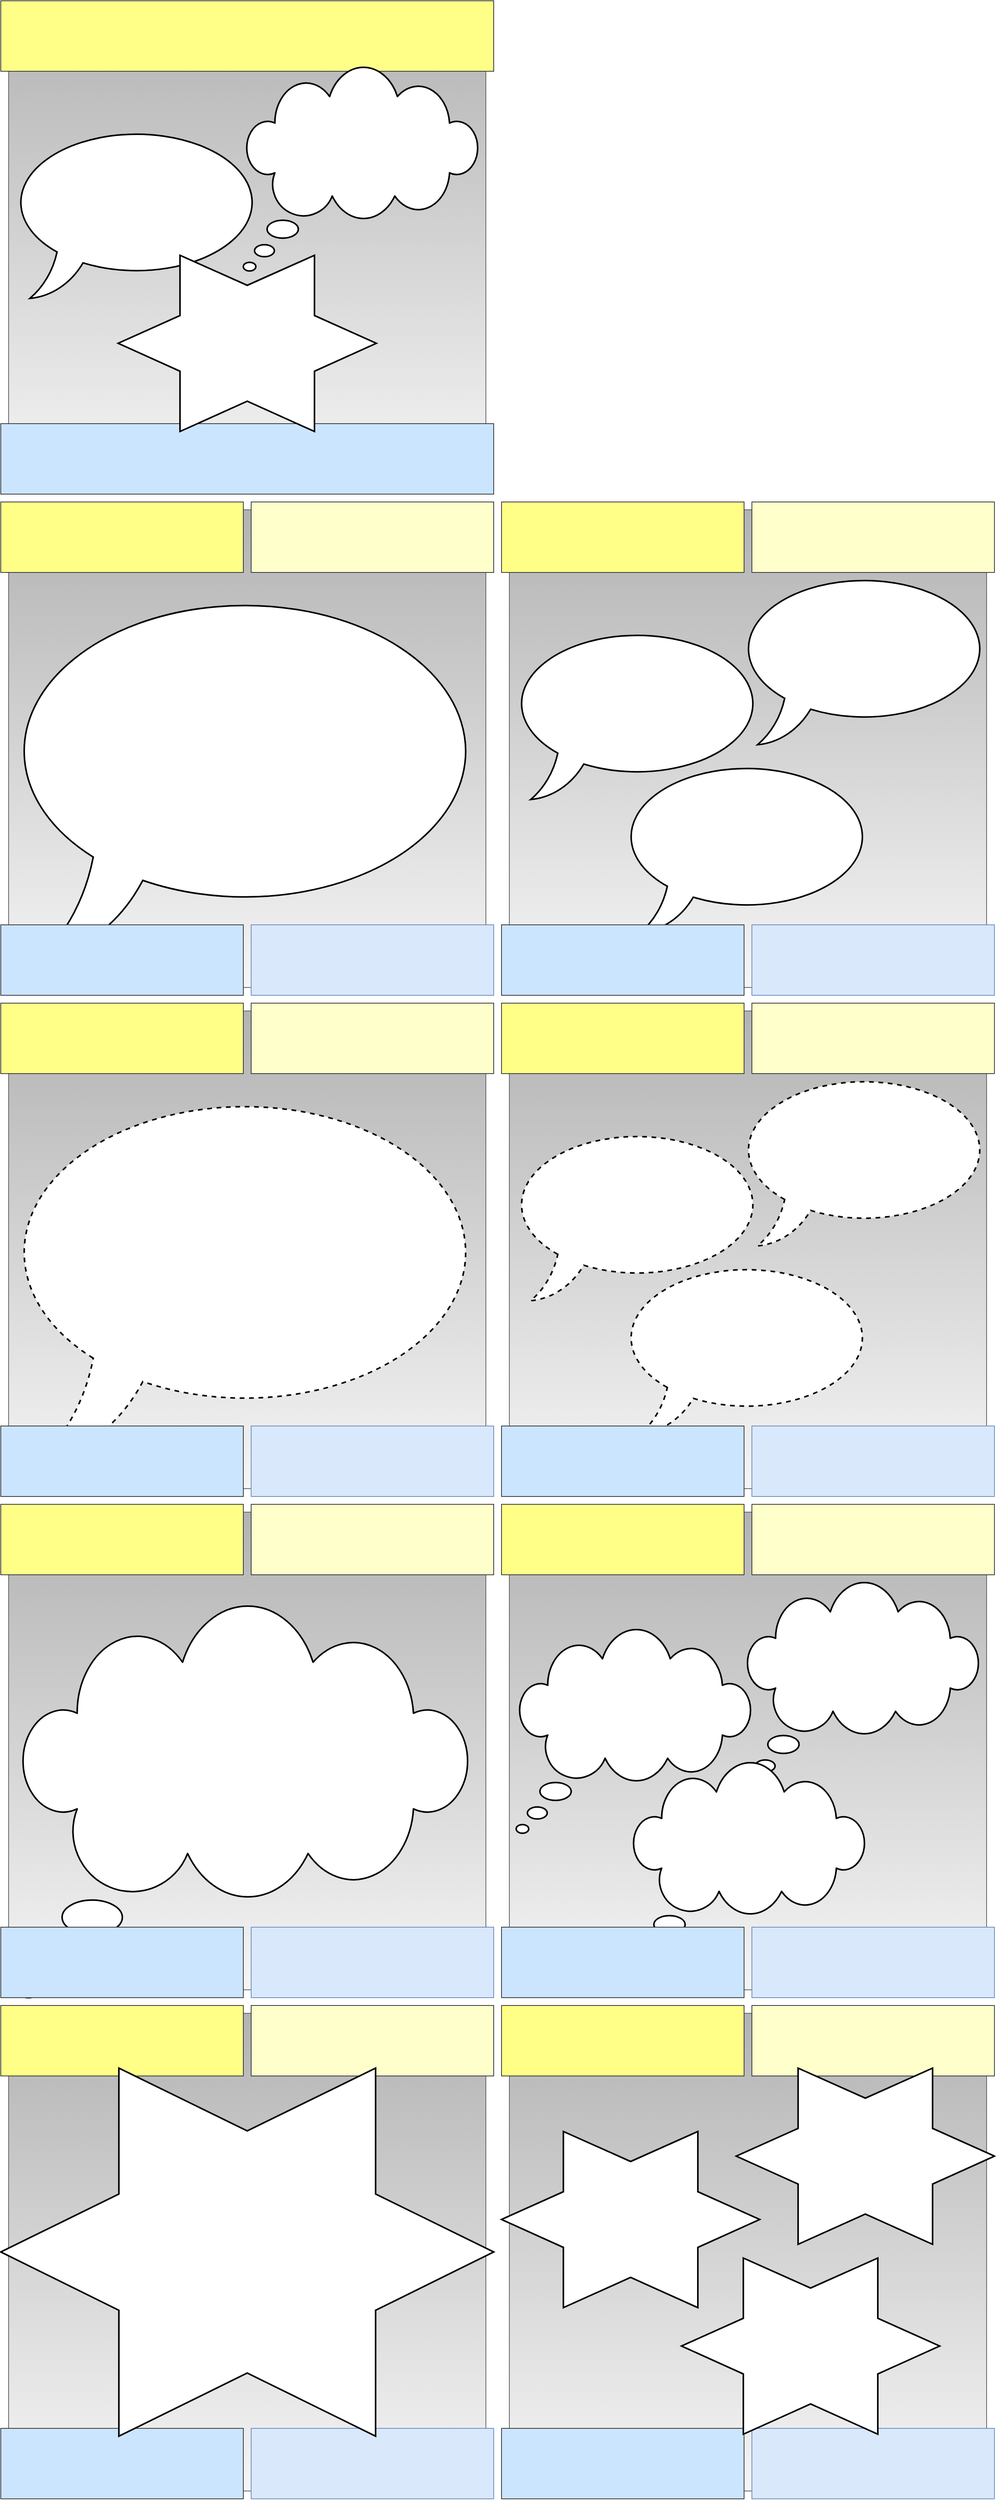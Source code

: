 <mxfile version="16.5.1" type="device"><diagram id="jSugi5ZX57UPYIYIKgZS" name="Page-1"><mxGraphModel dx="3806" dy="2475" grid="1" gridSize="10" guides="1" tooltips="1" connect="1" arrows="1" fold="1" page="1" pageScale="1" pageWidth="1100" pageHeight="850" math="0" shadow="0"><root><mxCell id="0"/><mxCell id="1" parent="0"/><mxCell id="qnI2Q5ZCtNDiE3p0Iyzo-11" value="" style="rounded=0;whiteSpace=wrap;html=1;fillColor=#f5f5f5;gradientColor=#b3b3b3;strokeColor=#666666;gradientDirection=north;" vertex="1" parent="1"><mxGeometry x="-1080" y="-620" width="610" height="610" as="geometry"/></mxCell><mxCell id="qnI2Q5ZCtNDiE3p0Iyzo-12" value="" style="whiteSpace=wrap;html=1;shape=mxgraph.basic.oval_callout;fontSize=20;fillColor=default;strokeWidth=2;" vertex="1" parent="1"><mxGeometry x="-1080" y="-470" width="330" height="220" as="geometry"/></mxCell><mxCell id="JpW_h9q7u0pOPToQp7IR-1" value="" style="rounded=0;whiteSpace=wrap;html=1;fillColor=#f5f5f5;gradientColor=#b3b3b3;strokeColor=#666666;gradientDirection=north;" parent="1" vertex="1"><mxGeometry x="-439.99" y="1940" width="610" height="610" as="geometry"/></mxCell><mxCell id="JpW_h9q7u0pOPToQp7IR-2" value="" style="rounded=0;whiteSpace=wrap;html=1;fontSize=20;fillColor=#cce5ff;strokeColor=#36393d;gradientDirection=south;" parent="1" vertex="1"><mxGeometry x="-450" y="2470" width="310" height="90" as="geometry"/></mxCell><mxCell id="JpW_h9q7u0pOPToQp7IR-3" value="" style="rounded=0;whiteSpace=wrap;html=1;fontSize=20;fillColor=#dae8fc;strokeColor=#6c8ebf;gradientDirection=south;" parent="1" vertex="1"><mxGeometry x="-130" y="2470" width="310" height="90" as="geometry"/></mxCell><mxCell id="JpW_h9q7u0pOPToQp7IR-5" value="" style="verticalLabelPosition=bottom;verticalAlign=top;html=1;shape=mxgraph.basic.6_point_star;strokeWidth=2;" parent="1" vertex="1"><mxGeometry x="-450" y="2090.88" width="330" height="225" as="geometry"/></mxCell><mxCell id="JpW_h9q7u0pOPToQp7IR-6" value="" style="verticalLabelPosition=bottom;verticalAlign=top;html=1;shape=mxgraph.basic.6_point_star;strokeWidth=2;" parent="1" vertex="1"><mxGeometry x="-220" y="2252.5" width="330" height="225" as="geometry"/></mxCell><mxCell id="JpW_h9q7u0pOPToQp7IR-10" value="" style="rounded=0;whiteSpace=wrap;html=1;fillColor=#f5f5f5;strokeColor=#666666;gradientColor=#b3b3b3;gradientDirection=north;" parent="1" vertex="1"><mxGeometry x="-1080" y="1940" width="610" height="610" as="geometry"/></mxCell><mxCell id="JpW_h9q7u0pOPToQp7IR-11" value="" style="rounded=0;whiteSpace=wrap;html=1;fontSize=20;fillColor=#dae8fc;strokeColor=#6c8ebf;gradientDirection=west;" parent="1" vertex="1"><mxGeometry x="-770" y="2470" width="310" height="90" as="geometry"/></mxCell><mxCell id="JpW_h9q7u0pOPToQp7IR-12" value="" style="rounded=0;whiteSpace=wrap;html=1;fontSize=20;fillColor=#cce5ff;strokeColor=#36393d;gradientDirection=east;" parent="1" vertex="1"><mxGeometry x="-1090" y="2470" width="310" height="90" as="geometry"/></mxCell><mxCell id="JpW_h9q7u0pOPToQp7IR-13" value="" style="rounded=0;whiteSpace=wrap;html=1;fontSize=20;fillColor=#ffff88;strokeColor=#36393d;gradientDirection=south;" parent="1" vertex="1"><mxGeometry x="-1090" y="1930" width="310" height="90" as="geometry"/></mxCell><mxCell id="JpW_h9q7u0pOPToQp7IR-15" value="" style="rounded=0;whiteSpace=wrap;html=1;fillColor=#f5f5f5;gradientColor=#b3b3b3;strokeColor=#666666;gradientDirection=north;" parent="1" vertex="1"><mxGeometry x="-440" y="20" width="610" height="610" as="geometry"/></mxCell><mxCell id="JpW_h9q7u0pOPToQp7IR-16" value="" style="whiteSpace=wrap;html=1;shape=mxgraph.basic.oval_callout;fontSize=20;fillColor=default;strokeWidth=2;" parent="1" vertex="1"><mxGeometry x="-150" y="100" width="330" height="220" as="geometry"/></mxCell><mxCell id="JpW_h9q7u0pOPToQp7IR-17" value="" style="whiteSpace=wrap;html=1;shape=mxgraph.basic.oval_callout;fontSize=20;fillColor=default;strokeWidth=2;" parent="1" vertex="1"><mxGeometry x="-440" y="170" width="330" height="220" as="geometry"/></mxCell><mxCell id="JpW_h9q7u0pOPToQp7IR-19" value="" style="whiteSpace=wrap;html=1;shape=mxgraph.basic.oval_callout;fontSize=20;fillColor=default;strokeWidth=2;" parent="1" vertex="1"><mxGeometry x="-300" y="340" width="330" height="220" as="geometry"/></mxCell><mxCell id="JpW_h9q7u0pOPToQp7IR-20" value="" style="rounded=0;whiteSpace=wrap;html=1;fillColor=#f5f5f5;gradientColor=#b3b3b3;strokeColor=#666666;gradientDirection=north;" parent="1" vertex="1"><mxGeometry x="-440" y="1300" width="610" height="610" as="geometry"/></mxCell><mxCell id="JpW_h9q7u0pOPToQp7IR-21" value="" style="whiteSpace=wrap;html=1;shape=mxgraph.basic.cloud_callout;fontFamily=Comic Sans MS;fontSize=27;fillColor=default;gradientColor=#ffffff;gradientDirection=north;strokeWidth=2;" parent="1" vertex="1"><mxGeometry x="-140" y="1390" width="301.25" height="260" as="geometry"/></mxCell><mxCell id="JpW_h9q7u0pOPToQp7IR-22" value="" style="whiteSpace=wrap;html=1;shape=mxgraph.basic.cloud_callout;fontFamily=Comic Sans MS;fontSize=27;fillColor=default;gradientColor=#ffffff;gradientDirection=north;strokeWidth=2;" parent="1" vertex="1"><mxGeometry x="-285.62" y="1620" width="301.25" height="260" as="geometry"/></mxCell><mxCell id="JpW_h9q7u0pOPToQp7IR-23" value="" style="rounded=0;whiteSpace=wrap;html=1;fillColor=#f5f5f5;strokeColor=#666666;gradientColor=#b3b3b3;gradientDirection=north;" parent="1" vertex="1"><mxGeometry x="-1080" y="1300" width="610" height="610" as="geometry"/></mxCell><mxCell id="JpW_h9q7u0pOPToQp7IR-24" value="" style="rounded=0;whiteSpace=wrap;html=1;fillColor=#f5f5f5;strokeColor=#666666;gradientColor=#b3b3b3;gradientDirection=north;" parent="1" vertex="1"><mxGeometry x="-1080" y="20" width="610" height="610" as="geometry"/></mxCell><mxCell id="JpW_h9q7u0pOPToQp7IR-25" value="" style="whiteSpace=wrap;html=1;shape=mxgraph.basic.cloud_callout;fontSize=20;fillColor=default;strokeWidth=2;" parent="1" vertex="1"><mxGeometry x="-1070" y="1420" width="580" height="500" as="geometry"/></mxCell><mxCell id="JpW_h9q7u0pOPToQp7IR-26" value="" style="whiteSpace=wrap;html=1;shape=mxgraph.basic.oval_callout;fontSize=20;fillColor=default;strokeWidth=2;" parent="1" vertex="1"><mxGeometry x="-1090" y="120" width="630" height="470" as="geometry"/></mxCell><mxCell id="JpW_h9q7u0pOPToQp7IR-27" value="" style="rounded=0;whiteSpace=wrap;html=1;fontSize=20;fillColor=#cce5ff;strokeColor=#36393d;gradientDirection=south;fontStyle=1" parent="1" vertex="1"><mxGeometry x="-1090" y="550" width="310" height="90" as="geometry"/></mxCell><mxCell id="JpW_h9q7u0pOPToQp7IR-29" value="" style="rounded=0;whiteSpace=wrap;html=1;fontSize=20;fillColor=#dae8fc;strokeColor=#6c8ebf;gradientDirection=north;" parent="1" vertex="1"><mxGeometry x="-770" y="550" width="310" height="90" as="geometry"/></mxCell><mxCell id="JpW_h9q7u0pOPToQp7IR-30" value="" style="rounded=0;whiteSpace=wrap;html=1;fontSize=20;fillColor=#cce5ff;strokeColor=#36393d;gradientDirection=south;" parent="1" vertex="1"><mxGeometry x="-450" y="550" width="310" height="90" as="geometry"/></mxCell><mxCell id="JpW_h9q7u0pOPToQp7IR-31" value="" style="rounded=0;whiteSpace=wrap;html=1;fontSize=20;fillColor=#dae8fc;strokeColor=#6c8ebf;gradientDirection=south;" parent="1" vertex="1"><mxGeometry x="-130" y="550" width="310" height="90" as="geometry"/></mxCell><mxCell id="JpW_h9q7u0pOPToQp7IR-32" value="" style="rounded=0;whiteSpace=wrap;html=1;fontSize=20;fillColor=#cce5ff;strokeColor=#36393d;gradientDirection=east;" parent="1" vertex="1"><mxGeometry x="-1090" y="1830" width="310" height="90" as="geometry"/></mxCell><mxCell id="JpW_h9q7u0pOPToQp7IR-33" value="" style="rounded=0;whiteSpace=wrap;html=1;fontSize=20;fillColor=#dae8fc;strokeColor=#6c8ebf;gradientDirection=west;" parent="1" vertex="1"><mxGeometry x="-770" y="1830" width="310" height="90" as="geometry"/></mxCell><mxCell id="JpW_h9q7u0pOPToQp7IR-34" value="" style="rounded=0;whiteSpace=wrap;html=1;fontSize=20;fillColor=#ffff88;strokeColor=#36393d;gradientDirection=south;" parent="1" vertex="1"><mxGeometry x="-450" y="10" width="310" height="90" as="geometry"/></mxCell><mxCell id="JpW_h9q7u0pOPToQp7IR-35" value="" style="rounded=0;whiteSpace=wrap;html=1;fontSize=20;fillColor=#ffff88;strokeColor=#36393d;gradientDirection=south;" parent="1" vertex="1"><mxGeometry x="-1090" y="10" width="310" height="90" as="geometry"/></mxCell><mxCell id="JpW_h9q7u0pOPToQp7IR-36" value="" style="rounded=0;whiteSpace=wrap;html=1;fontSize=20;fillColor=#ffff88;strokeColor=#36393d;gradientDirection=south;" parent="1" vertex="1"><mxGeometry x="-1090" y="1290" width="310" height="90" as="geometry"/></mxCell><mxCell id="JpW_h9q7u0pOPToQp7IR-38" value="" style="rounded=0;whiteSpace=wrap;html=1;fontSize=20;fillColor=#dae8fc;strokeColor=#6c8ebf;gradientDirection=south;" parent="1" vertex="1"><mxGeometry x="-130" y="1830" width="310" height="90" as="geometry"/></mxCell><mxCell id="JpW_h9q7u0pOPToQp7IR-39" value="" style="rounded=0;whiteSpace=wrap;html=1;fontSize=20;fillColor=#ffff88;strokeColor=#36393d;gradientDirection=south;" parent="1" vertex="1"><mxGeometry x="-450" y="1290" width="310" height="90" as="geometry"/></mxCell><mxCell id="JpW_h9q7u0pOPToQp7IR-41" value="" style="whiteSpace=wrap;html=1;shape=mxgraph.basic.cloud_callout;fontFamily=Comic Sans MS;fontSize=27;fillColor=default;gradientColor=#ffffff;gradientDirection=north;strokeWidth=2;" parent="1" vertex="1"><mxGeometry x="-431.25" y="1450" width="301.25" height="260" as="geometry"/></mxCell><mxCell id="JpW_h9q7u0pOPToQp7IR-42" value="" style="rounded=0;whiteSpace=wrap;html=1;fontSize=20;fillColor=#cce5ff;strokeColor=#36393d;gradientDirection=south;" parent="1" vertex="1"><mxGeometry x="-450" y="1830" width="310" height="90" as="geometry"/></mxCell><mxCell id="JpW_h9q7u0pOPToQp7IR-47" value="" style="rounded=0;whiteSpace=wrap;html=1;fontSize=20;fillColor=#ffff88;strokeColor=#36393d;gradientDirection=south;" parent="1" vertex="1"><mxGeometry x="-450" y="1930" width="310" height="90" as="geometry"/></mxCell><mxCell id="JpW_h9q7u0pOPToQp7IR-60" value="" style="rounded=0;whiteSpace=wrap;html=1;fontSize=20;fillColor=#FFFFCC;strokeColor=#36393d;gradientDirection=south;" parent="1" vertex="1"><mxGeometry x="-770" y="10" width="310" height="90" as="geometry"/></mxCell><mxCell id="JpW_h9q7u0pOPToQp7IR-61" value="" style="rounded=0;whiteSpace=wrap;html=1;fontSize=20;fillColor=#FFFFCC;strokeColor=#36393d;gradientDirection=south;" parent="1" vertex="1"><mxGeometry x="-130" y="10" width="310" height="90" as="geometry"/></mxCell><mxCell id="JpW_h9q7u0pOPToQp7IR-62" value="" style="rounded=0;whiteSpace=wrap;html=1;fontSize=20;fillColor=#FFFFCC;strokeColor=#36393d;gradientDirection=south;" parent="1" vertex="1"><mxGeometry x="-770" y="1290" width="310" height="90" as="geometry"/></mxCell><mxCell id="JpW_h9q7u0pOPToQp7IR-63" value="" style="rounded=0;whiteSpace=wrap;html=1;fontSize=20;fillColor=#FFFFCC;strokeColor=#36393d;gradientDirection=south;" parent="1" vertex="1"><mxGeometry x="-130" y="1290" width="310" height="90" as="geometry"/></mxCell><mxCell id="JpW_h9q7u0pOPToQp7IR-64" value="" style="rounded=0;whiteSpace=wrap;html=1;fontSize=20;fillColor=#FFFFCC;strokeColor=#36393d;gradientDirection=south;" parent="1" vertex="1"><mxGeometry x="-770" y="1930" width="310" height="90" as="geometry"/></mxCell><mxCell id="JpW_h9q7u0pOPToQp7IR-65" value="" style="rounded=0;whiteSpace=wrap;html=1;fontSize=20;fillColor=#FFFFCC;strokeColor=#36393d;gradientDirection=south;" parent="1" vertex="1"><mxGeometry x="-130" y="1930" width="310" height="90" as="geometry"/></mxCell><mxCell id="JpW_h9q7u0pOPToQp7IR-4" value="" style="verticalLabelPosition=bottom;verticalAlign=top;html=1;shape=mxgraph.basic.6_point_star;strokeWidth=2;" parent="1" vertex="1"><mxGeometry x="-150" y="2010" width="330" height="225" as="geometry"/></mxCell><mxCell id="JpW_h9q7u0pOPToQp7IR-14" value="" style="verticalLabelPosition=bottom;verticalAlign=top;html=1;shape=mxgraph.basic.6_point_star;strokeWidth=2;" parent="1" vertex="1"><mxGeometry x="-1090" y="2010" width="630" height="470" as="geometry"/></mxCell><mxCell id="JpW_h9q7u0pOPToQp7IR-66" value="" style="rounded=0;whiteSpace=wrap;html=1;fillColor=#f5f5f5;gradientColor=#b3b3b3;strokeColor=#666666;gradientDirection=north;" parent="1" vertex="1"><mxGeometry x="-440" y="660" width="610" height="610" as="geometry"/></mxCell><mxCell id="JpW_h9q7u0pOPToQp7IR-67" value="" style="whiteSpace=wrap;html=1;shape=mxgraph.basic.oval_callout;fontSize=20;fillColor=default;strokeWidth=2;dashed=1;" parent="1" vertex="1"><mxGeometry x="-150" y="740" width="330" height="220" as="geometry"/></mxCell><mxCell id="JpW_h9q7u0pOPToQp7IR-68" value="" style="whiteSpace=wrap;html=1;shape=mxgraph.basic.oval_callout;fontSize=20;fillColor=default;strokeWidth=2;dashed=1;" parent="1" vertex="1"><mxGeometry x="-440" y="810" width="330" height="220" as="geometry"/></mxCell><mxCell id="JpW_h9q7u0pOPToQp7IR-69" value="" style="whiteSpace=wrap;html=1;shape=mxgraph.basic.oval_callout;fontSize=20;fillColor=default;strokeWidth=2;dashed=1;" parent="1" vertex="1"><mxGeometry x="-300" y="980" width="330" height="220" as="geometry"/></mxCell><mxCell id="JpW_h9q7u0pOPToQp7IR-70" value="" style="rounded=0;whiteSpace=wrap;html=1;fillColor=#f5f5f5;strokeColor=#666666;gradientColor=#b3b3b3;gradientDirection=north;" parent="1" vertex="1"><mxGeometry x="-1080" y="660" width="610" height="610" as="geometry"/></mxCell><mxCell id="JpW_h9q7u0pOPToQp7IR-71" value="" style="whiteSpace=wrap;html=1;shape=mxgraph.basic.oval_callout;fontSize=20;fillColor=default;perimeterSpacing=1;strokeWidth=2;dashed=1;" parent="1" vertex="1"><mxGeometry x="-1090" y="760" width="630" height="470" as="geometry"/></mxCell><mxCell id="JpW_h9q7u0pOPToQp7IR-72" value="" style="rounded=0;whiteSpace=wrap;html=1;fontSize=20;fillColor=#cce5ff;strokeColor=#36393d;gradientDirection=south;fontStyle=1" parent="1" vertex="1"><mxGeometry x="-1090" y="1190" width="310" height="90" as="geometry"/></mxCell><mxCell id="JpW_h9q7u0pOPToQp7IR-73" value="" style="rounded=0;whiteSpace=wrap;html=1;fontSize=20;fillColor=#dae8fc;strokeColor=#6c8ebf;gradientDirection=north;" parent="1" vertex="1"><mxGeometry x="-770" y="1190" width="310" height="90" as="geometry"/></mxCell><mxCell id="JpW_h9q7u0pOPToQp7IR-74" value="" style="rounded=0;whiteSpace=wrap;html=1;fontSize=20;fillColor=#cce5ff;strokeColor=#36393d;gradientDirection=south;" parent="1" vertex="1"><mxGeometry x="-450" y="1190" width="310" height="90" as="geometry"/></mxCell><mxCell id="JpW_h9q7u0pOPToQp7IR-75" value="" style="rounded=0;whiteSpace=wrap;html=1;fontSize=20;fillColor=#dae8fc;strokeColor=#6c8ebf;gradientDirection=south;" parent="1" vertex="1"><mxGeometry x="-130" y="1190" width="310" height="90" as="geometry"/></mxCell><mxCell id="JpW_h9q7u0pOPToQp7IR-76" value="" style="rounded=0;whiteSpace=wrap;html=1;fontSize=20;fillColor=#ffff88;strokeColor=#36393d;gradientDirection=south;" parent="1" vertex="1"><mxGeometry x="-450" y="650" width="310" height="90" as="geometry"/></mxCell><mxCell id="JpW_h9q7u0pOPToQp7IR-77" value="" style="rounded=0;whiteSpace=wrap;html=1;fontSize=20;fillColor=#ffff88;strokeColor=#36393d;gradientDirection=south;" parent="1" vertex="1"><mxGeometry x="-1090" y="650" width="310" height="90" as="geometry"/></mxCell><mxCell id="JpW_h9q7u0pOPToQp7IR-78" value="" style="rounded=0;whiteSpace=wrap;html=1;fontSize=20;fillColor=#FFFFCC;strokeColor=#36393d;gradientDirection=south;" parent="1" vertex="1"><mxGeometry x="-770" y="650" width="310" height="90" as="geometry"/></mxCell><mxCell id="JpW_h9q7u0pOPToQp7IR-79" value="" style="rounded=0;whiteSpace=wrap;html=1;fontSize=20;fillColor=#FFFFCC;strokeColor=#36393d;gradientDirection=south;" parent="1" vertex="1"><mxGeometry x="-130" y="650" width="310" height="90" as="geometry"/></mxCell><mxCell id="qnI2Q5ZCtNDiE3p0Iyzo-14" value="" style="rounded=0;whiteSpace=wrap;html=1;fontSize=20;fillColor=#cce5ff;strokeColor=#36393d;gradientDirection=south;" vertex="1" parent="1"><mxGeometry x="-1090" y="-90" width="630" height="90" as="geometry"/></mxCell><mxCell id="qnI2Q5ZCtNDiE3p0Iyzo-16" value="" style="rounded=0;whiteSpace=wrap;html=1;fontSize=20;fillColor=#ffff88;strokeColor=#36393d;gradientDirection=south;" vertex="1" parent="1"><mxGeometry x="-1090" y="-630" width="630" height="90" as="geometry"/></mxCell><mxCell id="qnI2Q5ZCtNDiE3p0Iyzo-18" value="" style="whiteSpace=wrap;html=1;shape=mxgraph.basic.cloud_callout;fontFamily=Comic Sans MS;fontSize=27;fillColor=default;gradientColor=#ffffff;gradientDirection=north;strokeWidth=2;" vertex="1" parent="1"><mxGeometry x="-780" y="-545" width="301.25" height="260" as="geometry"/></mxCell><mxCell id="qnI2Q5ZCtNDiE3p0Iyzo-19" value="" style="verticalLabelPosition=bottom;verticalAlign=top;html=1;shape=mxgraph.basic.6_point_star;strokeWidth=2;" vertex="1" parent="1"><mxGeometry x="-940" y="-305" width="330" height="225" as="geometry"/></mxCell></root></mxGraphModel></diagram></mxfile>